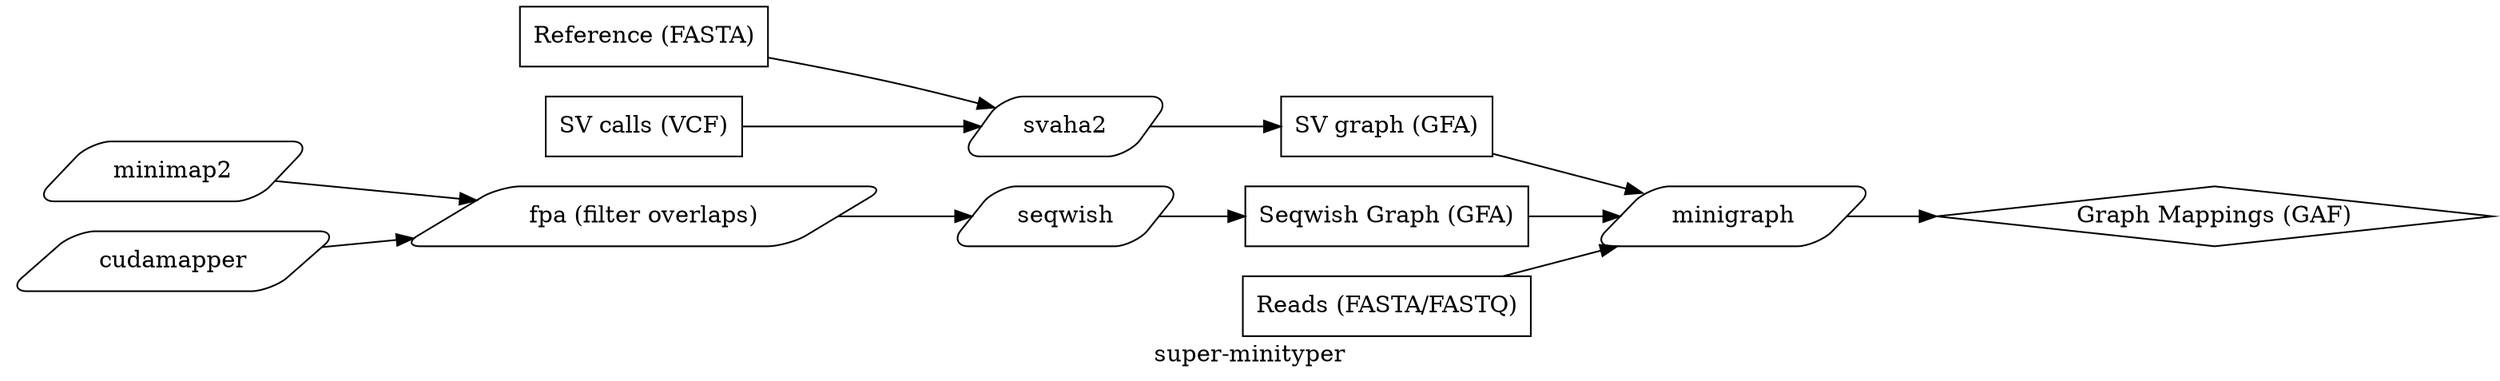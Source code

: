 digraph{
label = "super-minityper"
rankdir=LR;

refFA[shape="box", label="Reference (FASTA)"];
svahaVCF[shape="box", label="SV calls (VCF)"];
svahaGFA[shape="box", label="SV graph (GFA)"];
seqwishGFA[shape="box", label="Seqwish Graph (GFA)"];
readsFA[shape="box", label="Reads (FASTA/FASTQ)"];

svaha[shape="parallelogram", style="rounded", label="svaha2"];
minigraph[shape="parallelogram", style="rounded", label="minigraph"];
seqwish[shape="parallelogram", style="rounded", label="seqwish"];
minimap2[shape="parallelogram", style="rounded", label="minimap2"];
fpa[shape="parallelogram", style="rounded", label="fpa (filter overlaps)"];
cudamapper[shape="parallelogram", style="rounded", label="cudamapper"];

outputGAF[shape="diamond", label="Graph Mappings (GAF)"];

refFA -> svaha;
svahaVCF -> svaha;
svaha -> svahaGFA;

readsFA -> minigraph;
svahaGFA -> minigraph;
minigraph -> outputGAF;

cudamapper -> fpa;
minimap2 -> fpa;
fpa -> seqwish;
seqwish -> seqwishGFA;
seqwishGFA -> minigraph;

}

